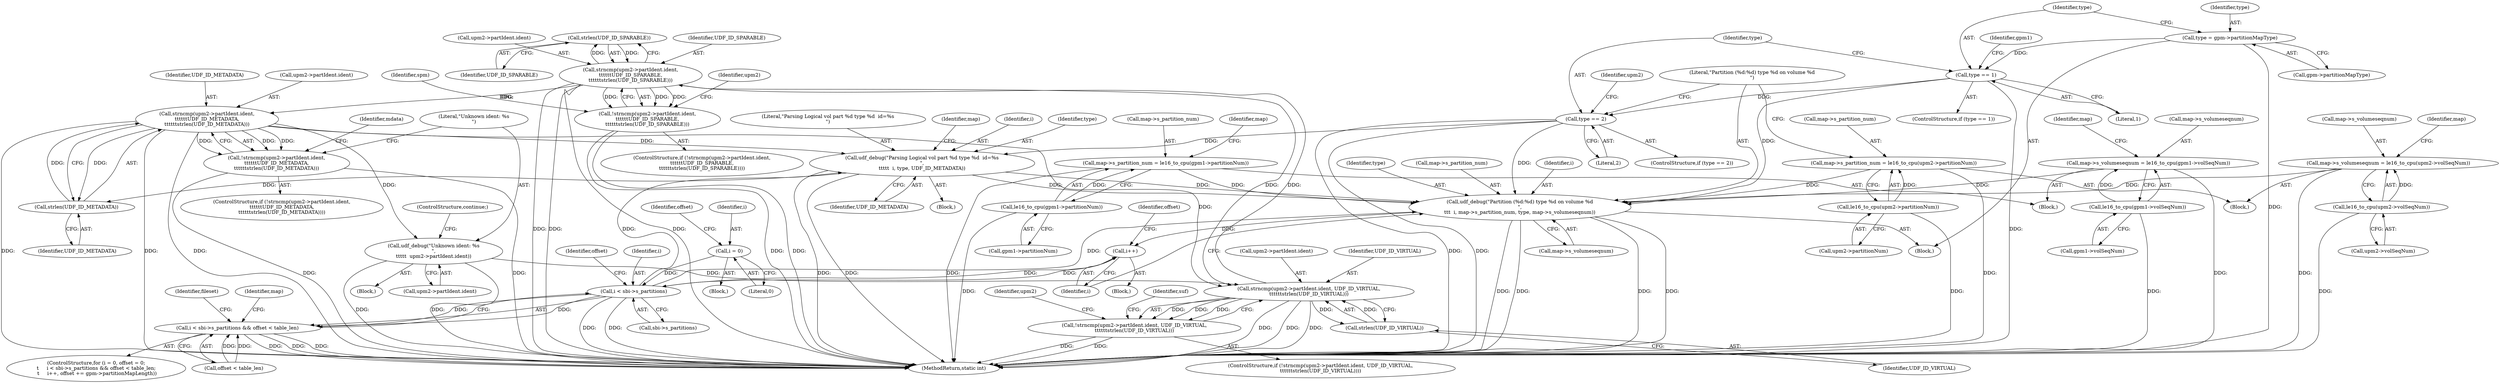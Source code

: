 digraph "0_linux_adee11b2085bee90bd8f4f52123ffb07882d6256@API" {
"1000348" [label="(Call,strlen(UDF_ID_SPARABLE))"];
"1000341" [label="(Call,strncmp(upm2->partIdent.ident,\n\t\t\t\t\t\tUDF_ID_SPARABLE,\n\t\t\t\t\t\tstrlen(UDF_ID_SPARABLE)))"];
"1000288" [label="(Call,strncmp(upm2->partIdent.ident, UDF_ID_VIRTUAL,\n\t\t\t\t\t\tstrlen(UDF_ID_VIRTUAL)))"];
"1000464" [label="(Call,strncmp(upm2->partIdent.ident,\n\t\t\t\t\t\tUDF_ID_METADATA,\n\t\t\t\t\t\tstrlen(UDF_ID_METADATA)))"];
"1000471" [label="(Call,strlen(UDF_ID_METADATA))"];
"1000494" [label="(Call,udf_debug(\"Parsing Logical vol part %d type %d  id=%s\n\",\n\t\t\t\t\t  i, type, UDF_ID_METADATA))"];
"1000196" [label="(Call,i < sbi->s_partitions)"];
"1000189" [label="(Call,i = 0)"];
"1000205" [label="(Call,i++)"];
"1000635" [label="(Call,udf_debug(\"Partition (%d:%d) type %d on volume %d\n\",\n\t\t\t  i, map->s_partition_num, type, map->s_volumeseqnum))"];
"1000627" [label="(Call,map->s_partition_num = le16_to_cpu(upm2->partitionNum))"];
"1000631" [label="(Call,le16_to_cpu(upm2->partitionNum))"];
"1000261" [label="(Call,map->s_partition_num = le16_to_cpu(gpm1->partitionNum))"];
"1000265" [label="(Call,le16_to_cpu(gpm1->partitionNum))"];
"1000238" [label="(Call,type == 1)"];
"1000232" [label="(Call,type = gpm->partitionMapType)"];
"1000276" [label="(Call,type == 2)"];
"1000253" [label="(Call,map->s_volumeseqnum = le16_to_cpu(gpm1->volSeqNum))"];
"1000257" [label="(Call,le16_to_cpu(gpm1->volSeqNum))"];
"1000619" [label="(Call,map->s_volumeseqnum = le16_to_cpu(upm2->volSeqNum))"];
"1000623" [label="(Call,le16_to_cpu(upm2->volSeqNum))"];
"1000611" [label="(Call,udf_debug(\"Unknown ident: %s\n\",\n\t\t\t\t\t  upm2->partIdent.ident))"];
"1000295" [label="(Call,strlen(UDF_ID_VIRTUAL))"];
"1000348" [label="(Call,strlen(UDF_ID_SPARABLE))"];
"1000287" [label="(Call,!strncmp(upm2->partIdent.ident, UDF_ID_VIRTUAL,\n\t\t\t\t\t\tstrlen(UDF_ID_VIRTUAL)))"];
"1000340" [label="(Call,!strncmp(upm2->partIdent.ident,\n\t\t\t\t\t\tUDF_ID_SPARABLE,\n\t\t\t\t\t\tstrlen(UDF_ID_SPARABLE)))"];
"1000463" [label="(Call,!strncmp(upm2->partIdent.ident,\n\t\t\t\t\t\tUDF_ID_METADATA,\n\t\t\t\t\t\tstrlen(UDF_ID_METADATA)))"];
"1000195" [label="(Call,i < sbi->s_partitions && offset < table_len)"];
"1000629" [label="(Identifier,map)"];
"1000187" [label="(ControlStructure,for (i = 0, offset = 0;\n\t     i < sbi->s_partitions && offset < table_len;\n \t     i++, offset += gpm->partitionMapLength))"];
"1000265" [label="(Call,le16_to_cpu(gpm1->partitionNum))"];
"1000339" [label="(ControlStructure,if (!strncmp(upm2->partIdent.ident,\n\t\t\t\t\t\tUDF_ID_SPARABLE,\n\t\t\t\t\t\tstrlen(UDF_ID_SPARABLE))))"];
"1000257" [label="(Call,le16_to_cpu(gpm1->volSeqNum))"];
"1000347" [label="(Identifier,UDF_ID_SPARABLE)"];
"1000277" [label="(Identifier,type)"];
"1000641" [label="(Identifier,type)"];
"1000495" [label="(Literal,\"Parsing Logical vol part %d type %d  id=%s\n\")"];
"1000620" [label="(Call,map->s_volumeseqnum)"];
"1000286" [label="(ControlStructure,if (!strncmp(upm2->partIdent.ident, UDF_ID_VIRTUAL,\n\t\t\t\t\t\tstrlen(UDF_ID_VIRTUAL))))"];
"1000287" [label="(Call,!strncmp(upm2->partIdent.ident, UDF_ID_VIRTUAL,\n\t\t\t\t\t\tstrlen(UDF_ID_VIRTUAL)))"];
"1000282" [label="(Identifier,upm2)"];
"1000208" [label="(Identifier,offset)"];
"1000202" [label="(Identifier,offset)"];
"1000239" [label="(Identifier,type)"];
"1000263" [label="(Identifier,map)"];
"1000462" [label="(ControlStructure,if (!strncmp(upm2->partIdent.ident,\n\t\t\t\t\t\tUDF_ID_METADATA,\n\t\t\t\t\t\tstrlen(UDF_ID_METADATA))))"];
"1000258" [label="(Call,gpm1->volSeqNum)"];
"1000196" [label="(Call,i < sbi->s_partitions)"];
"1000341" [label="(Call,strncmp(upm2->partIdent.ident,\n\t\t\t\t\t\tUDF_ID_SPARABLE,\n\t\t\t\t\t\tstrlen(UDF_ID_SPARABLE)))"];
"1000467" [label="(Identifier,upm2)"];
"1000271" [label="(Identifier,map)"];
"1000296" [label="(Identifier,UDF_ID_VIRTUAL)"];
"1000295" [label="(Call,strlen(UDF_ID_VIRTUAL))"];
"1000465" [label="(Call,upm2->partIdent.ident)"];
"1000464" [label="(Call,strncmp(upm2->partIdent.ident,\n\t\t\t\t\t\tUDF_ID_METADATA,\n\t\t\t\t\t\tstrlen(UDF_ID_METADATA)))"];
"1000212" [label="(Block,)"];
"1000636" [label="(Literal,\"Partition (%d:%d) type %d on volume %d\n\")"];
"1000190" [label="(Identifier,i)"];
"1000632" [label="(Call,upm2->partitionNum)"];
"1000628" [label="(Call,map->s_partition_num)"];
"1000197" [label="(Identifier,i)"];
"1000472" [label="(Identifier,UDF_ID_METADATA)"];
"1000279" [label="(Block,)"];
"1000240" [label="(Literal,1)"];
"1000494" [label="(Call,udf_debug(\"Parsing Logical vol part %d type %d  id=%s\n\",\n\t\t\t\t\t  i, type, UDF_ID_METADATA))"];
"1000278" [label="(Literal,2)"];
"1000237" [label="(ControlStructure,if (type == 1))"];
"1000646" [label="(Identifier,fileset)"];
"1000624" [label="(Call,upm2->volSeqNum)"];
"1000206" [label="(Identifier,i)"];
"1000612" [label="(Literal,\"Unknown ident: %s\n\")"];
"1000276" [label="(Call,type == 2)"];
"1000613" [label="(Call,upm2->partIdent.ident)"];
"1000470" [label="(Identifier,UDF_ID_METADATA)"];
"1000344" [label="(Identifier,upm2)"];
"1000275" [label="(ControlStructure,if (type == 2))"];
"1000215" [label="(Identifier,map)"];
"1000501" [label="(Identifier,map)"];
"1000623" [label="(Call,le16_to_cpu(upm2->volSeqNum))"];
"1000691" [label="(MethodReturn,static int)"];
"1000498" [label="(Identifier,UDF_ID_METADATA)"];
"1000638" [label="(Call,map->s_partition_num)"];
"1000289" [label="(Call,upm2->partIdent.ident)"];
"1000610" [label="(Block,)"];
"1000205" [label="(Call,i++)"];
"1000193" [label="(Identifier,offset)"];
"1000637" [label="(Identifier,i)"];
"1000619" [label="(Call,map->s_volumeseqnum = le16_to_cpu(upm2->volSeqNum))"];
"1000195" [label="(Call,i < sbi->s_partitions && offset < table_len)"];
"1000191" [label="(Literal,0)"];
"1000241" [label="(Block,)"];
"1000476" [label="(Identifier,mdata)"];
"1000233" [label="(Identifier,type)"];
"1000253" [label="(Call,map->s_volumeseqnum = le16_to_cpu(gpm1->volSeqNum))"];
"1000201" [label="(Call,offset < table_len)"];
"1000288" [label="(Call,strncmp(upm2->partIdent.ident, UDF_ID_VIRTUAL,\n\t\t\t\t\t\tstrlen(UDF_ID_VIRTUAL)))"];
"1000631" [label="(Call,le16_to_cpu(upm2->partitionNum))"];
"1000611" [label="(Call,udf_debug(\"Unknown ident: %s\n\",\n\t\t\t\t\t  upm2->partIdent.ident))"];
"1000627" [label="(Call,map->s_partition_num = le16_to_cpu(upm2->partitionNum))"];
"1000232" [label="(Call,type = gpm->partitionMapType)"];
"1000294" [label="(Identifier,UDF_ID_VIRTUAL)"];
"1000463" [label="(Call,!strncmp(upm2->partIdent.ident,\n\t\t\t\t\t\tUDF_ID_METADATA,\n\t\t\t\t\t\tstrlen(UDF_ID_METADATA)))"];
"1000349" [label="(Identifier,UDF_ID_SPARABLE)"];
"1000198" [label="(Call,sbi->s_partitions)"];
"1000642" [label="(Call,map->s_volumeseqnum)"];
"1000355" [label="(Identifier,spm)"];
"1000262" [label="(Call,map->s_partition_num)"];
"1000234" [label="(Call,gpm->partitionMapType)"];
"1000471" [label="(Call,strlen(UDF_ID_METADATA))"];
"1000238" [label="(Call,type == 1)"];
"1000348" [label="(Call,strlen(UDF_ID_SPARABLE))"];
"1000261" [label="(Call,map->s_partition_num = le16_to_cpu(gpm1->partitionNum))"];
"1000340" [label="(Call,!strncmp(upm2->partIdent.ident,\n\t\t\t\t\t\tUDF_ID_SPARABLE,\n\t\t\t\t\t\tstrlen(UDF_ID_SPARABLE)))"];
"1000188" [label="(Block,)"];
"1000254" [label="(Call,map->s_volumeseqnum)"];
"1000635" [label="(Call,udf_debug(\"Partition (%d:%d) type %d on volume %d\n\",\n\t\t\t  i, map->s_partition_num, type, map->s_volumeseqnum))"];
"1000496" [label="(Identifier,i)"];
"1000189" [label="(Call,i = 0)"];
"1000497" [label="(Identifier,type)"];
"1000244" [label="(Identifier,gpm1)"];
"1000300" [label="(Identifier,suf)"];
"1000618" [label="(ControlStructure,continue;)"];
"1000473" [label="(Block,)"];
"1000204" [label="(Block,)"];
"1000342" [label="(Call,upm2->partIdent.ident)"];
"1000266" [label="(Call,gpm1->partitionNum)"];
"1000348" -> "1000341"  [label="AST: "];
"1000348" -> "1000349"  [label="CFG: "];
"1000349" -> "1000348"  [label="AST: "];
"1000341" -> "1000348"  [label="CFG: "];
"1000348" -> "1000341"  [label="DDG: "];
"1000341" -> "1000348"  [label="DDG: "];
"1000341" -> "1000340"  [label="AST: "];
"1000342" -> "1000341"  [label="AST: "];
"1000347" -> "1000341"  [label="AST: "];
"1000340" -> "1000341"  [label="CFG: "];
"1000341" -> "1000691"  [label="DDG: "];
"1000341" -> "1000691"  [label="DDG: "];
"1000341" -> "1000691"  [label="DDG: "];
"1000341" -> "1000288"  [label="DDG: "];
"1000341" -> "1000340"  [label="DDG: "];
"1000341" -> "1000340"  [label="DDG: "];
"1000341" -> "1000340"  [label="DDG: "];
"1000288" -> "1000341"  [label="DDG: "];
"1000341" -> "1000464"  [label="DDG: "];
"1000288" -> "1000287"  [label="AST: "];
"1000288" -> "1000295"  [label="CFG: "];
"1000289" -> "1000288"  [label="AST: "];
"1000294" -> "1000288"  [label="AST: "];
"1000295" -> "1000288"  [label="AST: "];
"1000287" -> "1000288"  [label="CFG: "];
"1000288" -> "1000691"  [label="DDG: "];
"1000288" -> "1000691"  [label="DDG: "];
"1000288" -> "1000691"  [label="DDG: "];
"1000288" -> "1000287"  [label="DDG: "];
"1000288" -> "1000287"  [label="DDG: "];
"1000288" -> "1000287"  [label="DDG: "];
"1000464" -> "1000288"  [label="DDG: "];
"1000611" -> "1000288"  [label="DDG: "];
"1000295" -> "1000288"  [label="DDG: "];
"1000288" -> "1000295"  [label="DDG: "];
"1000464" -> "1000463"  [label="AST: "];
"1000464" -> "1000471"  [label="CFG: "];
"1000465" -> "1000464"  [label="AST: "];
"1000470" -> "1000464"  [label="AST: "];
"1000471" -> "1000464"  [label="AST: "];
"1000463" -> "1000464"  [label="CFG: "];
"1000464" -> "1000691"  [label="DDG: "];
"1000464" -> "1000691"  [label="DDG: "];
"1000464" -> "1000691"  [label="DDG: "];
"1000464" -> "1000463"  [label="DDG: "];
"1000464" -> "1000463"  [label="DDG: "];
"1000464" -> "1000463"  [label="DDG: "];
"1000471" -> "1000464"  [label="DDG: "];
"1000464" -> "1000471"  [label="DDG: "];
"1000464" -> "1000494"  [label="DDG: "];
"1000464" -> "1000611"  [label="DDG: "];
"1000471" -> "1000472"  [label="CFG: "];
"1000472" -> "1000471"  [label="AST: "];
"1000494" -> "1000471"  [label="DDG: "];
"1000494" -> "1000473"  [label="AST: "];
"1000494" -> "1000498"  [label="CFG: "];
"1000495" -> "1000494"  [label="AST: "];
"1000496" -> "1000494"  [label="AST: "];
"1000497" -> "1000494"  [label="AST: "];
"1000498" -> "1000494"  [label="AST: "];
"1000501" -> "1000494"  [label="CFG: "];
"1000494" -> "1000691"  [label="DDG: "];
"1000494" -> "1000691"  [label="DDG: "];
"1000196" -> "1000494"  [label="DDG: "];
"1000276" -> "1000494"  [label="DDG: "];
"1000494" -> "1000635"  [label="DDG: "];
"1000494" -> "1000635"  [label="DDG: "];
"1000196" -> "1000195"  [label="AST: "];
"1000196" -> "1000198"  [label="CFG: "];
"1000197" -> "1000196"  [label="AST: "];
"1000198" -> "1000196"  [label="AST: "];
"1000202" -> "1000196"  [label="CFG: "];
"1000195" -> "1000196"  [label="CFG: "];
"1000196" -> "1000691"  [label="DDG: "];
"1000196" -> "1000691"  [label="DDG: "];
"1000196" -> "1000195"  [label="DDG: "];
"1000196" -> "1000195"  [label="DDG: "];
"1000189" -> "1000196"  [label="DDG: "];
"1000205" -> "1000196"  [label="DDG: "];
"1000196" -> "1000205"  [label="DDG: "];
"1000196" -> "1000635"  [label="DDG: "];
"1000189" -> "1000188"  [label="AST: "];
"1000189" -> "1000191"  [label="CFG: "];
"1000190" -> "1000189"  [label="AST: "];
"1000191" -> "1000189"  [label="AST: "];
"1000193" -> "1000189"  [label="CFG: "];
"1000205" -> "1000204"  [label="AST: "];
"1000205" -> "1000206"  [label="CFG: "];
"1000206" -> "1000205"  [label="AST: "];
"1000208" -> "1000205"  [label="CFG: "];
"1000635" -> "1000205"  [label="DDG: "];
"1000635" -> "1000212"  [label="AST: "];
"1000635" -> "1000642"  [label="CFG: "];
"1000636" -> "1000635"  [label="AST: "];
"1000637" -> "1000635"  [label="AST: "];
"1000638" -> "1000635"  [label="AST: "];
"1000641" -> "1000635"  [label="AST: "];
"1000642" -> "1000635"  [label="AST: "];
"1000206" -> "1000635"  [label="CFG: "];
"1000635" -> "1000691"  [label="DDG: "];
"1000635" -> "1000691"  [label="DDG: "];
"1000635" -> "1000691"  [label="DDG: "];
"1000635" -> "1000691"  [label="DDG: "];
"1000627" -> "1000635"  [label="DDG: "];
"1000261" -> "1000635"  [label="DDG: "];
"1000238" -> "1000635"  [label="DDG: "];
"1000276" -> "1000635"  [label="DDG: "];
"1000253" -> "1000635"  [label="DDG: "];
"1000619" -> "1000635"  [label="DDG: "];
"1000627" -> "1000279"  [label="AST: "];
"1000627" -> "1000631"  [label="CFG: "];
"1000628" -> "1000627"  [label="AST: "];
"1000631" -> "1000627"  [label="AST: "];
"1000636" -> "1000627"  [label="CFG: "];
"1000627" -> "1000691"  [label="DDG: "];
"1000631" -> "1000627"  [label="DDG: "];
"1000631" -> "1000632"  [label="CFG: "];
"1000632" -> "1000631"  [label="AST: "];
"1000631" -> "1000691"  [label="DDG: "];
"1000261" -> "1000241"  [label="AST: "];
"1000261" -> "1000265"  [label="CFG: "];
"1000262" -> "1000261"  [label="AST: "];
"1000265" -> "1000261"  [label="AST: "];
"1000271" -> "1000261"  [label="CFG: "];
"1000261" -> "1000691"  [label="DDG: "];
"1000265" -> "1000261"  [label="DDG: "];
"1000265" -> "1000266"  [label="CFG: "];
"1000266" -> "1000265"  [label="AST: "];
"1000265" -> "1000691"  [label="DDG: "];
"1000238" -> "1000237"  [label="AST: "];
"1000238" -> "1000240"  [label="CFG: "];
"1000239" -> "1000238"  [label="AST: "];
"1000240" -> "1000238"  [label="AST: "];
"1000244" -> "1000238"  [label="CFG: "];
"1000277" -> "1000238"  [label="CFG: "];
"1000238" -> "1000691"  [label="DDG: "];
"1000232" -> "1000238"  [label="DDG: "];
"1000238" -> "1000276"  [label="DDG: "];
"1000232" -> "1000212"  [label="AST: "];
"1000232" -> "1000234"  [label="CFG: "];
"1000233" -> "1000232"  [label="AST: "];
"1000234" -> "1000232"  [label="AST: "];
"1000239" -> "1000232"  [label="CFG: "];
"1000232" -> "1000691"  [label="DDG: "];
"1000276" -> "1000275"  [label="AST: "];
"1000276" -> "1000278"  [label="CFG: "];
"1000277" -> "1000276"  [label="AST: "];
"1000278" -> "1000276"  [label="AST: "];
"1000282" -> "1000276"  [label="CFG: "];
"1000636" -> "1000276"  [label="CFG: "];
"1000276" -> "1000691"  [label="DDG: "];
"1000276" -> "1000691"  [label="DDG: "];
"1000253" -> "1000241"  [label="AST: "];
"1000253" -> "1000257"  [label="CFG: "];
"1000254" -> "1000253"  [label="AST: "];
"1000257" -> "1000253"  [label="AST: "];
"1000263" -> "1000253"  [label="CFG: "];
"1000253" -> "1000691"  [label="DDG: "];
"1000257" -> "1000253"  [label="DDG: "];
"1000257" -> "1000258"  [label="CFG: "];
"1000258" -> "1000257"  [label="AST: "];
"1000257" -> "1000691"  [label="DDG: "];
"1000619" -> "1000279"  [label="AST: "];
"1000619" -> "1000623"  [label="CFG: "];
"1000620" -> "1000619"  [label="AST: "];
"1000623" -> "1000619"  [label="AST: "];
"1000629" -> "1000619"  [label="CFG: "];
"1000619" -> "1000691"  [label="DDG: "];
"1000623" -> "1000619"  [label="DDG: "];
"1000623" -> "1000624"  [label="CFG: "];
"1000624" -> "1000623"  [label="AST: "];
"1000623" -> "1000691"  [label="DDG: "];
"1000611" -> "1000610"  [label="AST: "];
"1000611" -> "1000613"  [label="CFG: "];
"1000612" -> "1000611"  [label="AST: "];
"1000613" -> "1000611"  [label="AST: "];
"1000618" -> "1000611"  [label="CFG: "];
"1000611" -> "1000691"  [label="DDG: "];
"1000611" -> "1000691"  [label="DDG: "];
"1000295" -> "1000296"  [label="CFG: "];
"1000296" -> "1000295"  [label="AST: "];
"1000287" -> "1000286"  [label="AST: "];
"1000300" -> "1000287"  [label="CFG: "];
"1000344" -> "1000287"  [label="CFG: "];
"1000287" -> "1000691"  [label="DDG: "];
"1000287" -> "1000691"  [label="DDG: "];
"1000340" -> "1000339"  [label="AST: "];
"1000355" -> "1000340"  [label="CFG: "];
"1000467" -> "1000340"  [label="CFG: "];
"1000340" -> "1000691"  [label="DDG: "];
"1000340" -> "1000691"  [label="DDG: "];
"1000463" -> "1000462"  [label="AST: "];
"1000476" -> "1000463"  [label="CFG: "];
"1000612" -> "1000463"  [label="CFG: "];
"1000463" -> "1000691"  [label="DDG: "];
"1000463" -> "1000691"  [label="DDG: "];
"1000195" -> "1000187"  [label="AST: "];
"1000195" -> "1000201"  [label="CFG: "];
"1000201" -> "1000195"  [label="AST: "];
"1000215" -> "1000195"  [label="CFG: "];
"1000646" -> "1000195"  [label="CFG: "];
"1000195" -> "1000691"  [label="DDG: "];
"1000195" -> "1000691"  [label="DDG: "];
"1000195" -> "1000691"  [label="DDG: "];
"1000201" -> "1000195"  [label="DDG: "];
"1000201" -> "1000195"  [label="DDG: "];
}
